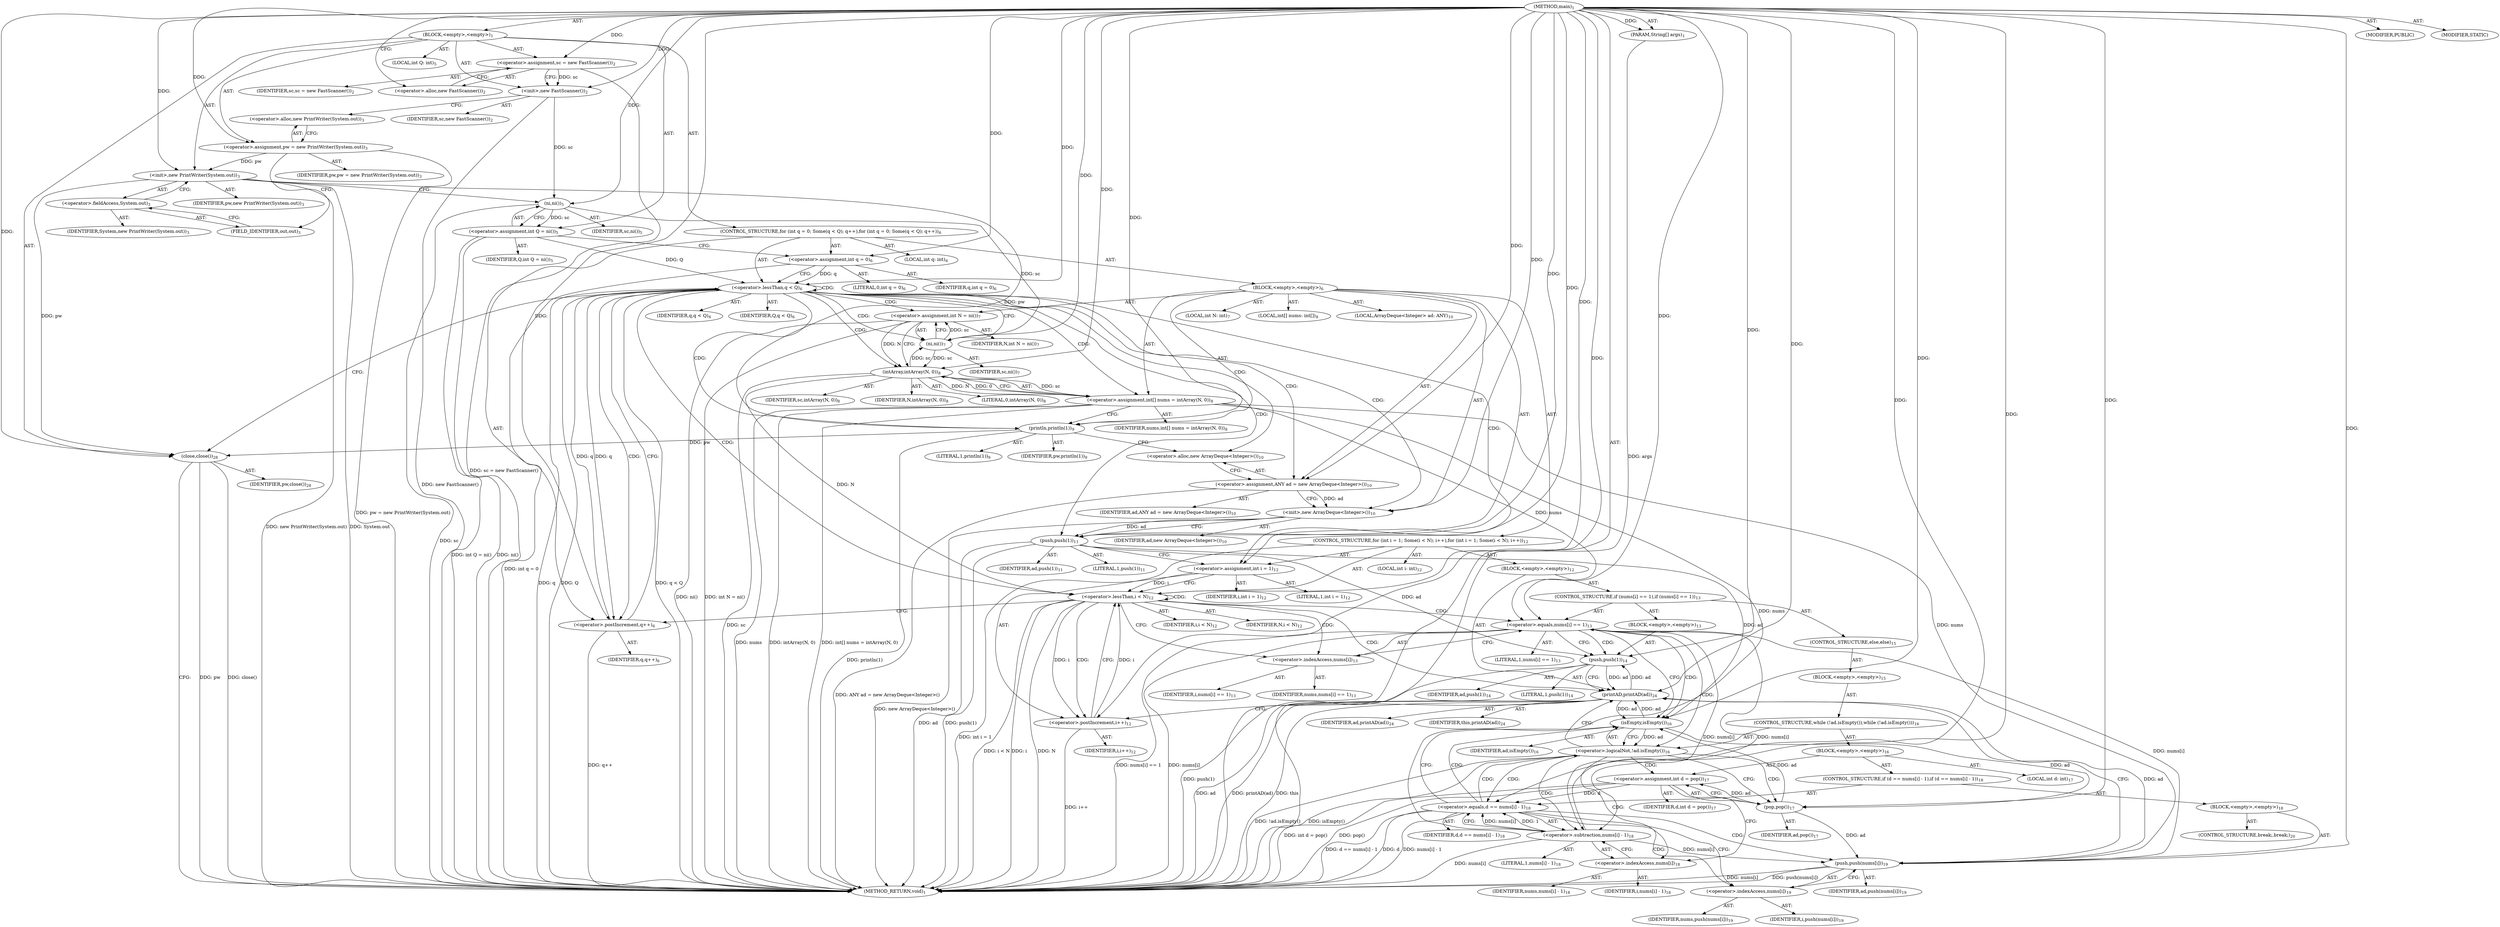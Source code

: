 digraph "main" {  
"19" [label = <(METHOD,main)<SUB>1</SUB>> ]
"20" [label = <(PARAM,String[] args)<SUB>1</SUB>> ]
"21" [label = <(BLOCK,&lt;empty&gt;,&lt;empty&gt;)<SUB>1</SUB>> ]
"22" [label = <(&lt;operator&gt;.assignment,sc = new FastScanner())<SUB>2</SUB>> ]
"23" [label = <(IDENTIFIER,sc,sc = new FastScanner())<SUB>2</SUB>> ]
"24" [label = <(&lt;operator&gt;.alloc,new FastScanner())<SUB>2</SUB>> ]
"25" [label = <(&lt;init&gt;,new FastScanner())<SUB>2</SUB>> ]
"26" [label = <(IDENTIFIER,sc,new FastScanner())<SUB>2</SUB>> ]
"27" [label = <(&lt;operator&gt;.assignment,pw = new PrintWriter(System.out))<SUB>3</SUB>> ]
"28" [label = <(IDENTIFIER,pw,pw = new PrintWriter(System.out))<SUB>3</SUB>> ]
"29" [label = <(&lt;operator&gt;.alloc,new PrintWriter(System.out))<SUB>3</SUB>> ]
"30" [label = <(&lt;init&gt;,new PrintWriter(System.out))<SUB>3</SUB>> ]
"31" [label = <(IDENTIFIER,pw,new PrintWriter(System.out))<SUB>3</SUB>> ]
"32" [label = <(&lt;operator&gt;.fieldAccess,System.out)<SUB>3</SUB>> ]
"33" [label = <(IDENTIFIER,System,new PrintWriter(System.out))<SUB>3</SUB>> ]
"34" [label = <(FIELD_IDENTIFIER,out,out)<SUB>3</SUB>> ]
"35" [label = <(LOCAL,int Q: int)<SUB>5</SUB>> ]
"36" [label = <(&lt;operator&gt;.assignment,int Q = ni())<SUB>5</SUB>> ]
"37" [label = <(IDENTIFIER,Q,int Q = ni())<SUB>5</SUB>> ]
"38" [label = <(ni,ni())<SUB>5</SUB>> ]
"39" [label = <(IDENTIFIER,sc,ni())<SUB>5</SUB>> ]
"40" [label = <(CONTROL_STRUCTURE,for (int q = 0; Some(q &lt; Q); q++),for (int q = 0; Some(q &lt; Q); q++))<SUB>6</SUB>> ]
"41" [label = <(LOCAL,int q: int)<SUB>6</SUB>> ]
"42" [label = <(&lt;operator&gt;.assignment,int q = 0)<SUB>6</SUB>> ]
"43" [label = <(IDENTIFIER,q,int q = 0)<SUB>6</SUB>> ]
"44" [label = <(LITERAL,0,int q = 0)<SUB>6</SUB>> ]
"45" [label = <(&lt;operator&gt;.lessThan,q &lt; Q)<SUB>6</SUB>> ]
"46" [label = <(IDENTIFIER,q,q &lt; Q)<SUB>6</SUB>> ]
"47" [label = <(IDENTIFIER,Q,q &lt; Q)<SUB>6</SUB>> ]
"48" [label = <(&lt;operator&gt;.postIncrement,q++)<SUB>6</SUB>> ]
"49" [label = <(IDENTIFIER,q,q++)<SUB>6</SUB>> ]
"50" [label = <(BLOCK,&lt;empty&gt;,&lt;empty&gt;)<SUB>6</SUB>> ]
"51" [label = <(LOCAL,int N: int)<SUB>7</SUB>> ]
"52" [label = <(&lt;operator&gt;.assignment,int N = ni())<SUB>7</SUB>> ]
"53" [label = <(IDENTIFIER,N,int N = ni())<SUB>7</SUB>> ]
"54" [label = <(ni,ni())<SUB>7</SUB>> ]
"55" [label = <(IDENTIFIER,sc,ni())<SUB>7</SUB>> ]
"56" [label = <(LOCAL,int[] nums: int[])<SUB>8</SUB>> ]
"57" [label = <(&lt;operator&gt;.assignment,int[] nums = intArray(N, 0))<SUB>8</SUB>> ]
"58" [label = <(IDENTIFIER,nums,int[] nums = intArray(N, 0))<SUB>8</SUB>> ]
"59" [label = <(intArray,intArray(N, 0))<SUB>8</SUB>> ]
"60" [label = <(IDENTIFIER,sc,intArray(N, 0))<SUB>8</SUB>> ]
"61" [label = <(IDENTIFIER,N,intArray(N, 0))<SUB>8</SUB>> ]
"62" [label = <(LITERAL,0,intArray(N, 0))<SUB>8</SUB>> ]
"63" [label = <(println,println(1))<SUB>9</SUB>> ]
"64" [label = <(IDENTIFIER,pw,println(1))<SUB>9</SUB>> ]
"65" [label = <(LITERAL,1,println(1))<SUB>9</SUB>> ]
"4" [label = <(LOCAL,ArrayDeque&lt;Integer&gt; ad: ANY)<SUB>10</SUB>> ]
"66" [label = <(&lt;operator&gt;.assignment,ANY ad = new ArrayDeque&lt;Integer&gt;())<SUB>10</SUB>> ]
"67" [label = <(IDENTIFIER,ad,ANY ad = new ArrayDeque&lt;Integer&gt;())<SUB>10</SUB>> ]
"68" [label = <(&lt;operator&gt;.alloc,new ArrayDeque&lt;Integer&gt;())<SUB>10</SUB>> ]
"69" [label = <(&lt;init&gt;,new ArrayDeque&lt;Integer&gt;())<SUB>10</SUB>> ]
"3" [label = <(IDENTIFIER,ad,new ArrayDeque&lt;Integer&gt;())<SUB>10</SUB>> ]
"70" [label = <(push,push(1))<SUB>11</SUB>> ]
"71" [label = <(IDENTIFIER,ad,push(1))<SUB>11</SUB>> ]
"72" [label = <(LITERAL,1,push(1))<SUB>11</SUB>> ]
"73" [label = <(CONTROL_STRUCTURE,for (int i = 1; Some(i &lt; N); i++),for (int i = 1; Some(i &lt; N); i++))<SUB>12</SUB>> ]
"74" [label = <(LOCAL,int i: int)<SUB>12</SUB>> ]
"75" [label = <(&lt;operator&gt;.assignment,int i = 1)<SUB>12</SUB>> ]
"76" [label = <(IDENTIFIER,i,int i = 1)<SUB>12</SUB>> ]
"77" [label = <(LITERAL,1,int i = 1)<SUB>12</SUB>> ]
"78" [label = <(&lt;operator&gt;.lessThan,i &lt; N)<SUB>12</SUB>> ]
"79" [label = <(IDENTIFIER,i,i &lt; N)<SUB>12</SUB>> ]
"80" [label = <(IDENTIFIER,N,i &lt; N)<SUB>12</SUB>> ]
"81" [label = <(&lt;operator&gt;.postIncrement,i++)<SUB>12</SUB>> ]
"82" [label = <(IDENTIFIER,i,i++)<SUB>12</SUB>> ]
"83" [label = <(BLOCK,&lt;empty&gt;,&lt;empty&gt;)<SUB>12</SUB>> ]
"84" [label = <(CONTROL_STRUCTURE,if (nums[i] == 1),if (nums[i] == 1))<SUB>13</SUB>> ]
"85" [label = <(&lt;operator&gt;.equals,nums[i] == 1)<SUB>13</SUB>> ]
"86" [label = <(&lt;operator&gt;.indexAccess,nums[i])<SUB>13</SUB>> ]
"87" [label = <(IDENTIFIER,nums,nums[i] == 1)<SUB>13</SUB>> ]
"88" [label = <(IDENTIFIER,i,nums[i] == 1)<SUB>13</SUB>> ]
"89" [label = <(LITERAL,1,nums[i] == 1)<SUB>13</SUB>> ]
"90" [label = <(BLOCK,&lt;empty&gt;,&lt;empty&gt;)<SUB>13</SUB>> ]
"91" [label = <(push,push(1))<SUB>14</SUB>> ]
"92" [label = <(IDENTIFIER,ad,push(1))<SUB>14</SUB>> ]
"93" [label = <(LITERAL,1,push(1))<SUB>14</SUB>> ]
"94" [label = <(CONTROL_STRUCTURE,else,else)<SUB>15</SUB>> ]
"95" [label = <(BLOCK,&lt;empty&gt;,&lt;empty&gt;)<SUB>15</SUB>> ]
"96" [label = <(CONTROL_STRUCTURE,while (!ad.isEmpty()),while (!ad.isEmpty()))<SUB>16</SUB>> ]
"97" [label = <(&lt;operator&gt;.logicalNot,!ad.isEmpty())<SUB>16</SUB>> ]
"98" [label = <(isEmpty,isEmpty())<SUB>16</SUB>> ]
"99" [label = <(IDENTIFIER,ad,isEmpty())<SUB>16</SUB>> ]
"100" [label = <(BLOCK,&lt;empty&gt;,&lt;empty&gt;)<SUB>16</SUB>> ]
"101" [label = <(LOCAL,int d: int)<SUB>17</SUB>> ]
"102" [label = <(&lt;operator&gt;.assignment,int d = pop())<SUB>17</SUB>> ]
"103" [label = <(IDENTIFIER,d,int d = pop())<SUB>17</SUB>> ]
"104" [label = <(pop,pop())<SUB>17</SUB>> ]
"105" [label = <(IDENTIFIER,ad,pop())<SUB>17</SUB>> ]
"106" [label = <(CONTROL_STRUCTURE,if (d == nums[i] - 1),if (d == nums[i] - 1))<SUB>18</SUB>> ]
"107" [label = <(&lt;operator&gt;.equals,d == nums[i] - 1)<SUB>18</SUB>> ]
"108" [label = <(IDENTIFIER,d,d == nums[i] - 1)<SUB>18</SUB>> ]
"109" [label = <(&lt;operator&gt;.subtraction,nums[i] - 1)<SUB>18</SUB>> ]
"110" [label = <(&lt;operator&gt;.indexAccess,nums[i])<SUB>18</SUB>> ]
"111" [label = <(IDENTIFIER,nums,nums[i] - 1)<SUB>18</SUB>> ]
"112" [label = <(IDENTIFIER,i,nums[i] - 1)<SUB>18</SUB>> ]
"113" [label = <(LITERAL,1,nums[i] - 1)<SUB>18</SUB>> ]
"114" [label = <(BLOCK,&lt;empty&gt;,&lt;empty&gt;)<SUB>18</SUB>> ]
"115" [label = <(push,push(nums[i]))<SUB>19</SUB>> ]
"116" [label = <(IDENTIFIER,ad,push(nums[i]))<SUB>19</SUB>> ]
"117" [label = <(&lt;operator&gt;.indexAccess,nums[i])<SUB>19</SUB>> ]
"118" [label = <(IDENTIFIER,nums,push(nums[i]))<SUB>19</SUB>> ]
"119" [label = <(IDENTIFIER,i,push(nums[i]))<SUB>19</SUB>> ]
"120" [label = <(CONTROL_STRUCTURE,break;,break;)<SUB>20</SUB>> ]
"121" [label = <(printAD,printAD(ad))<SUB>24</SUB>> ]
"122" [label = <(IDENTIFIER,this,printAD(ad))<SUB>24</SUB>> ]
"123" [label = <(IDENTIFIER,ad,printAD(ad))<SUB>24</SUB>> ]
"124" [label = <(close,close())<SUB>28</SUB>> ]
"125" [label = <(IDENTIFIER,pw,close())<SUB>28</SUB>> ]
"126" [label = <(MODIFIER,PUBLIC)> ]
"127" [label = <(MODIFIER,STATIC)> ]
"128" [label = <(METHOD_RETURN,void)<SUB>1</SUB>> ]
  "19" -> "20"  [ label = "AST: "] 
  "19" -> "21"  [ label = "AST: "] 
  "19" -> "126"  [ label = "AST: "] 
  "19" -> "127"  [ label = "AST: "] 
  "19" -> "128"  [ label = "AST: "] 
  "21" -> "22"  [ label = "AST: "] 
  "21" -> "25"  [ label = "AST: "] 
  "21" -> "27"  [ label = "AST: "] 
  "21" -> "30"  [ label = "AST: "] 
  "21" -> "35"  [ label = "AST: "] 
  "21" -> "36"  [ label = "AST: "] 
  "21" -> "40"  [ label = "AST: "] 
  "21" -> "124"  [ label = "AST: "] 
  "22" -> "23"  [ label = "AST: "] 
  "22" -> "24"  [ label = "AST: "] 
  "25" -> "26"  [ label = "AST: "] 
  "27" -> "28"  [ label = "AST: "] 
  "27" -> "29"  [ label = "AST: "] 
  "30" -> "31"  [ label = "AST: "] 
  "30" -> "32"  [ label = "AST: "] 
  "32" -> "33"  [ label = "AST: "] 
  "32" -> "34"  [ label = "AST: "] 
  "36" -> "37"  [ label = "AST: "] 
  "36" -> "38"  [ label = "AST: "] 
  "38" -> "39"  [ label = "AST: "] 
  "40" -> "41"  [ label = "AST: "] 
  "40" -> "42"  [ label = "AST: "] 
  "40" -> "45"  [ label = "AST: "] 
  "40" -> "48"  [ label = "AST: "] 
  "40" -> "50"  [ label = "AST: "] 
  "42" -> "43"  [ label = "AST: "] 
  "42" -> "44"  [ label = "AST: "] 
  "45" -> "46"  [ label = "AST: "] 
  "45" -> "47"  [ label = "AST: "] 
  "48" -> "49"  [ label = "AST: "] 
  "50" -> "51"  [ label = "AST: "] 
  "50" -> "52"  [ label = "AST: "] 
  "50" -> "56"  [ label = "AST: "] 
  "50" -> "57"  [ label = "AST: "] 
  "50" -> "63"  [ label = "AST: "] 
  "50" -> "4"  [ label = "AST: "] 
  "50" -> "66"  [ label = "AST: "] 
  "50" -> "69"  [ label = "AST: "] 
  "50" -> "70"  [ label = "AST: "] 
  "50" -> "73"  [ label = "AST: "] 
  "52" -> "53"  [ label = "AST: "] 
  "52" -> "54"  [ label = "AST: "] 
  "54" -> "55"  [ label = "AST: "] 
  "57" -> "58"  [ label = "AST: "] 
  "57" -> "59"  [ label = "AST: "] 
  "59" -> "60"  [ label = "AST: "] 
  "59" -> "61"  [ label = "AST: "] 
  "59" -> "62"  [ label = "AST: "] 
  "63" -> "64"  [ label = "AST: "] 
  "63" -> "65"  [ label = "AST: "] 
  "66" -> "67"  [ label = "AST: "] 
  "66" -> "68"  [ label = "AST: "] 
  "69" -> "3"  [ label = "AST: "] 
  "70" -> "71"  [ label = "AST: "] 
  "70" -> "72"  [ label = "AST: "] 
  "73" -> "74"  [ label = "AST: "] 
  "73" -> "75"  [ label = "AST: "] 
  "73" -> "78"  [ label = "AST: "] 
  "73" -> "81"  [ label = "AST: "] 
  "73" -> "83"  [ label = "AST: "] 
  "75" -> "76"  [ label = "AST: "] 
  "75" -> "77"  [ label = "AST: "] 
  "78" -> "79"  [ label = "AST: "] 
  "78" -> "80"  [ label = "AST: "] 
  "81" -> "82"  [ label = "AST: "] 
  "83" -> "84"  [ label = "AST: "] 
  "83" -> "121"  [ label = "AST: "] 
  "84" -> "85"  [ label = "AST: "] 
  "84" -> "90"  [ label = "AST: "] 
  "84" -> "94"  [ label = "AST: "] 
  "85" -> "86"  [ label = "AST: "] 
  "85" -> "89"  [ label = "AST: "] 
  "86" -> "87"  [ label = "AST: "] 
  "86" -> "88"  [ label = "AST: "] 
  "90" -> "91"  [ label = "AST: "] 
  "91" -> "92"  [ label = "AST: "] 
  "91" -> "93"  [ label = "AST: "] 
  "94" -> "95"  [ label = "AST: "] 
  "95" -> "96"  [ label = "AST: "] 
  "96" -> "97"  [ label = "AST: "] 
  "96" -> "100"  [ label = "AST: "] 
  "97" -> "98"  [ label = "AST: "] 
  "98" -> "99"  [ label = "AST: "] 
  "100" -> "101"  [ label = "AST: "] 
  "100" -> "102"  [ label = "AST: "] 
  "100" -> "106"  [ label = "AST: "] 
  "102" -> "103"  [ label = "AST: "] 
  "102" -> "104"  [ label = "AST: "] 
  "104" -> "105"  [ label = "AST: "] 
  "106" -> "107"  [ label = "AST: "] 
  "106" -> "114"  [ label = "AST: "] 
  "107" -> "108"  [ label = "AST: "] 
  "107" -> "109"  [ label = "AST: "] 
  "109" -> "110"  [ label = "AST: "] 
  "109" -> "113"  [ label = "AST: "] 
  "110" -> "111"  [ label = "AST: "] 
  "110" -> "112"  [ label = "AST: "] 
  "114" -> "115"  [ label = "AST: "] 
  "114" -> "120"  [ label = "AST: "] 
  "115" -> "116"  [ label = "AST: "] 
  "115" -> "117"  [ label = "AST: "] 
  "117" -> "118"  [ label = "AST: "] 
  "117" -> "119"  [ label = "AST: "] 
  "121" -> "122"  [ label = "AST: "] 
  "121" -> "123"  [ label = "AST: "] 
  "124" -> "125"  [ label = "AST: "] 
  "22" -> "25"  [ label = "CFG: "] 
  "25" -> "29"  [ label = "CFG: "] 
  "27" -> "34"  [ label = "CFG: "] 
  "30" -> "38"  [ label = "CFG: "] 
  "36" -> "42"  [ label = "CFG: "] 
  "124" -> "128"  [ label = "CFG: "] 
  "24" -> "22"  [ label = "CFG: "] 
  "29" -> "27"  [ label = "CFG: "] 
  "32" -> "30"  [ label = "CFG: "] 
  "38" -> "36"  [ label = "CFG: "] 
  "42" -> "45"  [ label = "CFG: "] 
  "45" -> "54"  [ label = "CFG: "] 
  "45" -> "124"  [ label = "CFG: "] 
  "48" -> "45"  [ label = "CFG: "] 
  "34" -> "32"  [ label = "CFG: "] 
  "52" -> "59"  [ label = "CFG: "] 
  "57" -> "63"  [ label = "CFG: "] 
  "63" -> "68"  [ label = "CFG: "] 
  "66" -> "69"  [ label = "CFG: "] 
  "69" -> "70"  [ label = "CFG: "] 
  "70" -> "75"  [ label = "CFG: "] 
  "54" -> "52"  [ label = "CFG: "] 
  "59" -> "57"  [ label = "CFG: "] 
  "68" -> "66"  [ label = "CFG: "] 
  "75" -> "78"  [ label = "CFG: "] 
  "78" -> "86"  [ label = "CFG: "] 
  "78" -> "48"  [ label = "CFG: "] 
  "81" -> "78"  [ label = "CFG: "] 
  "121" -> "81"  [ label = "CFG: "] 
  "85" -> "91"  [ label = "CFG: "] 
  "85" -> "98"  [ label = "CFG: "] 
  "86" -> "85"  [ label = "CFG: "] 
  "91" -> "121"  [ label = "CFG: "] 
  "97" -> "104"  [ label = "CFG: "] 
  "97" -> "121"  [ label = "CFG: "] 
  "98" -> "97"  [ label = "CFG: "] 
  "102" -> "110"  [ label = "CFG: "] 
  "104" -> "102"  [ label = "CFG: "] 
  "107" -> "98"  [ label = "CFG: "] 
  "107" -> "117"  [ label = "CFG: "] 
  "109" -> "107"  [ label = "CFG: "] 
  "115" -> "121"  [ label = "CFG: "] 
  "110" -> "109"  [ label = "CFG: "] 
  "117" -> "115"  [ label = "CFG: "] 
  "19" -> "24"  [ label = "CFG: "] 
  "20" -> "128"  [ label = "DDG: args"] 
  "22" -> "128"  [ label = "DDG: sc = new FastScanner()"] 
  "25" -> "128"  [ label = "DDG: new FastScanner()"] 
  "27" -> "128"  [ label = "DDG: pw = new PrintWriter(System.out)"] 
  "30" -> "128"  [ label = "DDG: System.out"] 
  "30" -> "128"  [ label = "DDG: new PrintWriter(System.out)"] 
  "38" -> "128"  [ label = "DDG: sc"] 
  "36" -> "128"  [ label = "DDG: ni()"] 
  "36" -> "128"  [ label = "DDG: int Q = ni()"] 
  "42" -> "128"  [ label = "DDG: int q = 0"] 
  "45" -> "128"  [ label = "DDG: q"] 
  "45" -> "128"  [ label = "DDG: Q"] 
  "45" -> "128"  [ label = "DDG: q &lt; Q"] 
  "124" -> "128"  [ label = "DDG: pw"] 
  "124" -> "128"  [ label = "DDG: close()"] 
  "52" -> "128"  [ label = "DDG: ni()"] 
  "52" -> "128"  [ label = "DDG: int N = ni()"] 
  "57" -> "128"  [ label = "DDG: nums"] 
  "59" -> "128"  [ label = "DDG: sc"] 
  "57" -> "128"  [ label = "DDG: intArray(N, 0)"] 
  "57" -> "128"  [ label = "DDG: int[] nums = intArray(N, 0)"] 
  "63" -> "128"  [ label = "DDG: println(1)"] 
  "66" -> "128"  [ label = "DDG: ANY ad = new ArrayDeque&lt;Integer&gt;()"] 
  "69" -> "128"  [ label = "DDG: new ArrayDeque&lt;Integer&gt;()"] 
  "70" -> "128"  [ label = "DDG: ad"] 
  "70" -> "128"  [ label = "DDG: push(1)"] 
  "75" -> "128"  [ label = "DDG: int i = 1"] 
  "78" -> "128"  [ label = "DDG: i"] 
  "78" -> "128"  [ label = "DDG: N"] 
  "78" -> "128"  [ label = "DDG: i &lt; N"] 
  "48" -> "128"  [ label = "DDG: q++"] 
  "85" -> "128"  [ label = "DDG: nums[i]"] 
  "85" -> "128"  [ label = "DDG: nums[i] == 1"] 
  "97" -> "128"  [ label = "DDG: isEmpty()"] 
  "97" -> "128"  [ label = "DDG: !ad.isEmpty()"] 
  "102" -> "128"  [ label = "DDG: pop()"] 
  "102" -> "128"  [ label = "DDG: int d = pop()"] 
  "107" -> "128"  [ label = "DDG: d"] 
  "109" -> "128"  [ label = "DDG: nums[i]"] 
  "107" -> "128"  [ label = "DDG: nums[i] - 1"] 
  "107" -> "128"  [ label = "DDG: d == nums[i] - 1"] 
  "115" -> "128"  [ label = "DDG: nums[i]"] 
  "115" -> "128"  [ label = "DDG: push(nums[i])"] 
  "91" -> "128"  [ label = "DDG: push(1)"] 
  "121" -> "128"  [ label = "DDG: ad"] 
  "121" -> "128"  [ label = "DDG: printAD(ad)"] 
  "81" -> "128"  [ label = "DDG: i++"] 
  "121" -> "128"  [ label = "DDG: this"] 
  "19" -> "20"  [ label = "DDG: "] 
  "19" -> "22"  [ label = "DDG: "] 
  "19" -> "27"  [ label = "DDG: "] 
  "38" -> "36"  [ label = "DDG: sc"] 
  "22" -> "25"  [ label = "DDG: sc"] 
  "19" -> "25"  [ label = "DDG: "] 
  "27" -> "30"  [ label = "DDG: pw"] 
  "19" -> "30"  [ label = "DDG: "] 
  "19" -> "42"  [ label = "DDG: "] 
  "30" -> "124"  [ label = "DDG: pw"] 
  "63" -> "124"  [ label = "DDG: pw"] 
  "19" -> "124"  [ label = "DDG: "] 
  "25" -> "38"  [ label = "DDG: sc"] 
  "19" -> "38"  [ label = "DDG: "] 
  "42" -> "45"  [ label = "DDG: q"] 
  "48" -> "45"  [ label = "DDG: q"] 
  "19" -> "45"  [ label = "DDG: "] 
  "36" -> "45"  [ label = "DDG: Q"] 
  "45" -> "48"  [ label = "DDG: q"] 
  "19" -> "48"  [ label = "DDG: "] 
  "54" -> "52"  [ label = "DDG: sc"] 
  "59" -> "57"  [ label = "DDG: sc"] 
  "59" -> "57"  [ label = "DDG: N"] 
  "59" -> "57"  [ label = "DDG: 0"] 
  "19" -> "66"  [ label = "DDG: "] 
  "30" -> "63"  [ label = "DDG: pw"] 
  "19" -> "63"  [ label = "DDG: "] 
  "66" -> "69"  [ label = "DDG: ad"] 
  "19" -> "69"  [ label = "DDG: "] 
  "69" -> "70"  [ label = "DDG: ad"] 
  "19" -> "70"  [ label = "DDG: "] 
  "19" -> "75"  [ label = "DDG: "] 
  "38" -> "54"  [ label = "DDG: sc"] 
  "59" -> "54"  [ label = "DDG: sc"] 
  "19" -> "54"  [ label = "DDG: "] 
  "54" -> "59"  [ label = "DDG: sc"] 
  "19" -> "59"  [ label = "DDG: "] 
  "52" -> "59"  [ label = "DDG: N"] 
  "75" -> "78"  [ label = "DDG: i"] 
  "81" -> "78"  [ label = "DDG: i"] 
  "19" -> "78"  [ label = "DDG: "] 
  "59" -> "78"  [ label = "DDG: N"] 
  "78" -> "81"  [ label = "DDG: i"] 
  "19" -> "81"  [ label = "DDG: "] 
  "19" -> "121"  [ label = "DDG: "] 
  "98" -> "121"  [ label = "DDG: ad"] 
  "115" -> "121"  [ label = "DDG: ad"] 
  "91" -> "121"  [ label = "DDG: ad"] 
  "57" -> "85"  [ label = "DDG: nums"] 
  "109" -> "85"  [ label = "DDG: nums[i]"] 
  "115" -> "85"  [ label = "DDG: nums[i]"] 
  "19" -> "85"  [ label = "DDG: "] 
  "70" -> "91"  [ label = "DDG: ad"] 
  "121" -> "91"  [ label = "DDG: ad"] 
  "19" -> "91"  [ label = "DDG: "] 
  "98" -> "97"  [ label = "DDG: ad"] 
  "104" -> "102"  [ label = "DDG: ad"] 
  "70" -> "98"  [ label = "DDG: ad"] 
  "104" -> "98"  [ label = "DDG: ad"] 
  "121" -> "98"  [ label = "DDG: ad"] 
  "19" -> "98"  [ label = "DDG: "] 
  "98" -> "104"  [ label = "DDG: ad"] 
  "19" -> "104"  [ label = "DDG: "] 
  "102" -> "107"  [ label = "DDG: d"] 
  "19" -> "107"  [ label = "DDG: "] 
  "109" -> "107"  [ label = "DDG: nums[i]"] 
  "109" -> "107"  [ label = "DDG: 1"] 
  "57" -> "109"  [ label = "DDG: nums"] 
  "85" -> "109"  [ label = "DDG: nums[i]"] 
  "19" -> "109"  [ label = "DDG: "] 
  "104" -> "115"  [ label = "DDG: ad"] 
  "19" -> "115"  [ label = "DDG: "] 
  "57" -> "115"  [ label = "DDG: nums"] 
  "109" -> "115"  [ label = "DDG: nums[i]"] 
  "45" -> "48"  [ label = "CDG: "] 
  "45" -> "68"  [ label = "CDG: "] 
  "45" -> "57"  [ label = "CDG: "] 
  "45" -> "66"  [ label = "CDG: "] 
  "45" -> "75"  [ label = "CDG: "] 
  "45" -> "52"  [ label = "CDG: "] 
  "45" -> "69"  [ label = "CDG: "] 
  "45" -> "45"  [ label = "CDG: "] 
  "45" -> "59"  [ label = "CDG: "] 
  "45" -> "54"  [ label = "CDG: "] 
  "45" -> "70"  [ label = "CDG: "] 
  "45" -> "63"  [ label = "CDG: "] 
  "45" -> "78"  [ label = "CDG: "] 
  "78" -> "81"  [ label = "CDG: "] 
  "78" -> "85"  [ label = "CDG: "] 
  "78" -> "121"  [ label = "CDG: "] 
  "78" -> "78"  [ label = "CDG: "] 
  "78" -> "86"  [ label = "CDG: "] 
  "85" -> "98"  [ label = "CDG: "] 
  "85" -> "97"  [ label = "CDG: "] 
  "85" -> "91"  [ label = "CDG: "] 
  "97" -> "107"  [ label = "CDG: "] 
  "97" -> "102"  [ label = "CDG: "] 
  "97" -> "104"  [ label = "CDG: "] 
  "97" -> "110"  [ label = "CDG: "] 
  "97" -> "109"  [ label = "CDG: "] 
  "107" -> "115"  [ label = "CDG: "] 
  "107" -> "98"  [ label = "CDG: "] 
  "107" -> "97"  [ label = "CDG: "] 
  "107" -> "117"  [ label = "CDG: "] 
}
